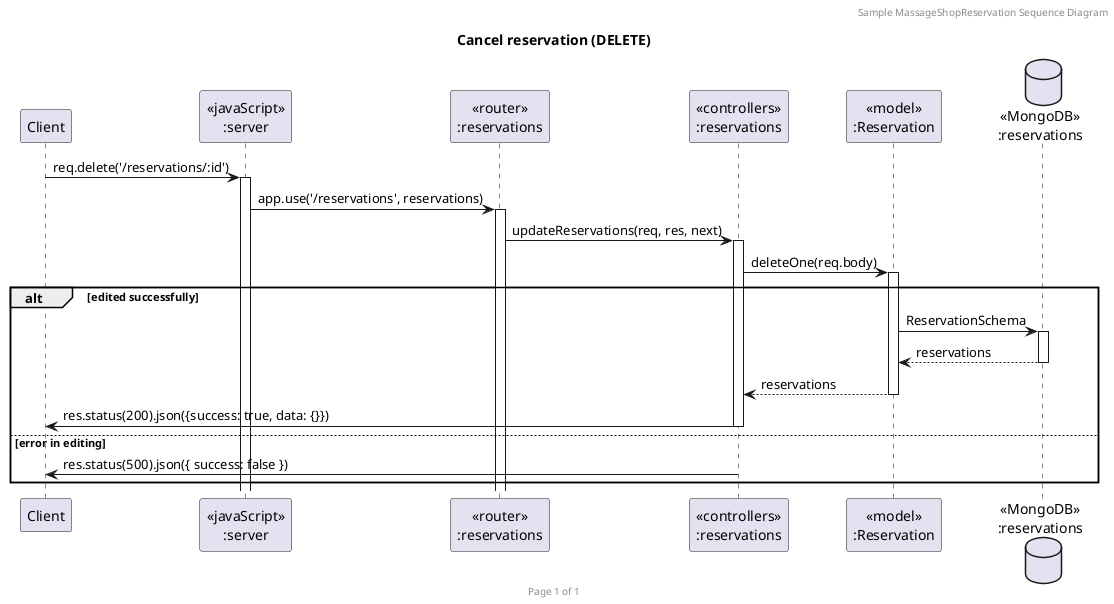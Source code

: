 @startuml Delete Reservations (DELETE)

header Sample MassageShopReservation Sequence Diagram
footer Page %page% of %lastpage%
title "Cancel reservation (DELETE)"

participant "Client" as client
participant "<<javaScript>>\n:server" as server
participant "<<router>>\n:reservations" as routerReservation
participant "<<controllers>>\n:reservations" as controllersReservation
participant "<<model>>\n:Reservation" as modelReservation
database "<<MongoDB>>\n:reservations" as ReservationDatabase


client->server ++:req.delete('/reservations/:id')
server->routerReservation ++:app.use('/reservations', reservations)
routerReservation -> controllersReservation ++: updateReservations(req, res, next)
controllersReservation->modelReservation ++: deleteOne(req.body)

alt edited successfully
 modelReservation ->ReservationDatabase ++: ReservationSchema
  ReservationDatabase --> modelReservation --: reservations
  controllersReservation <-- modelReservation --: reservations
  controllersReservation->client --: res.status(200).json({success: true, data: {}})
else error in editing
  controllersReservation->client --: res.status(500).json({ success: false })
end
@enduml
